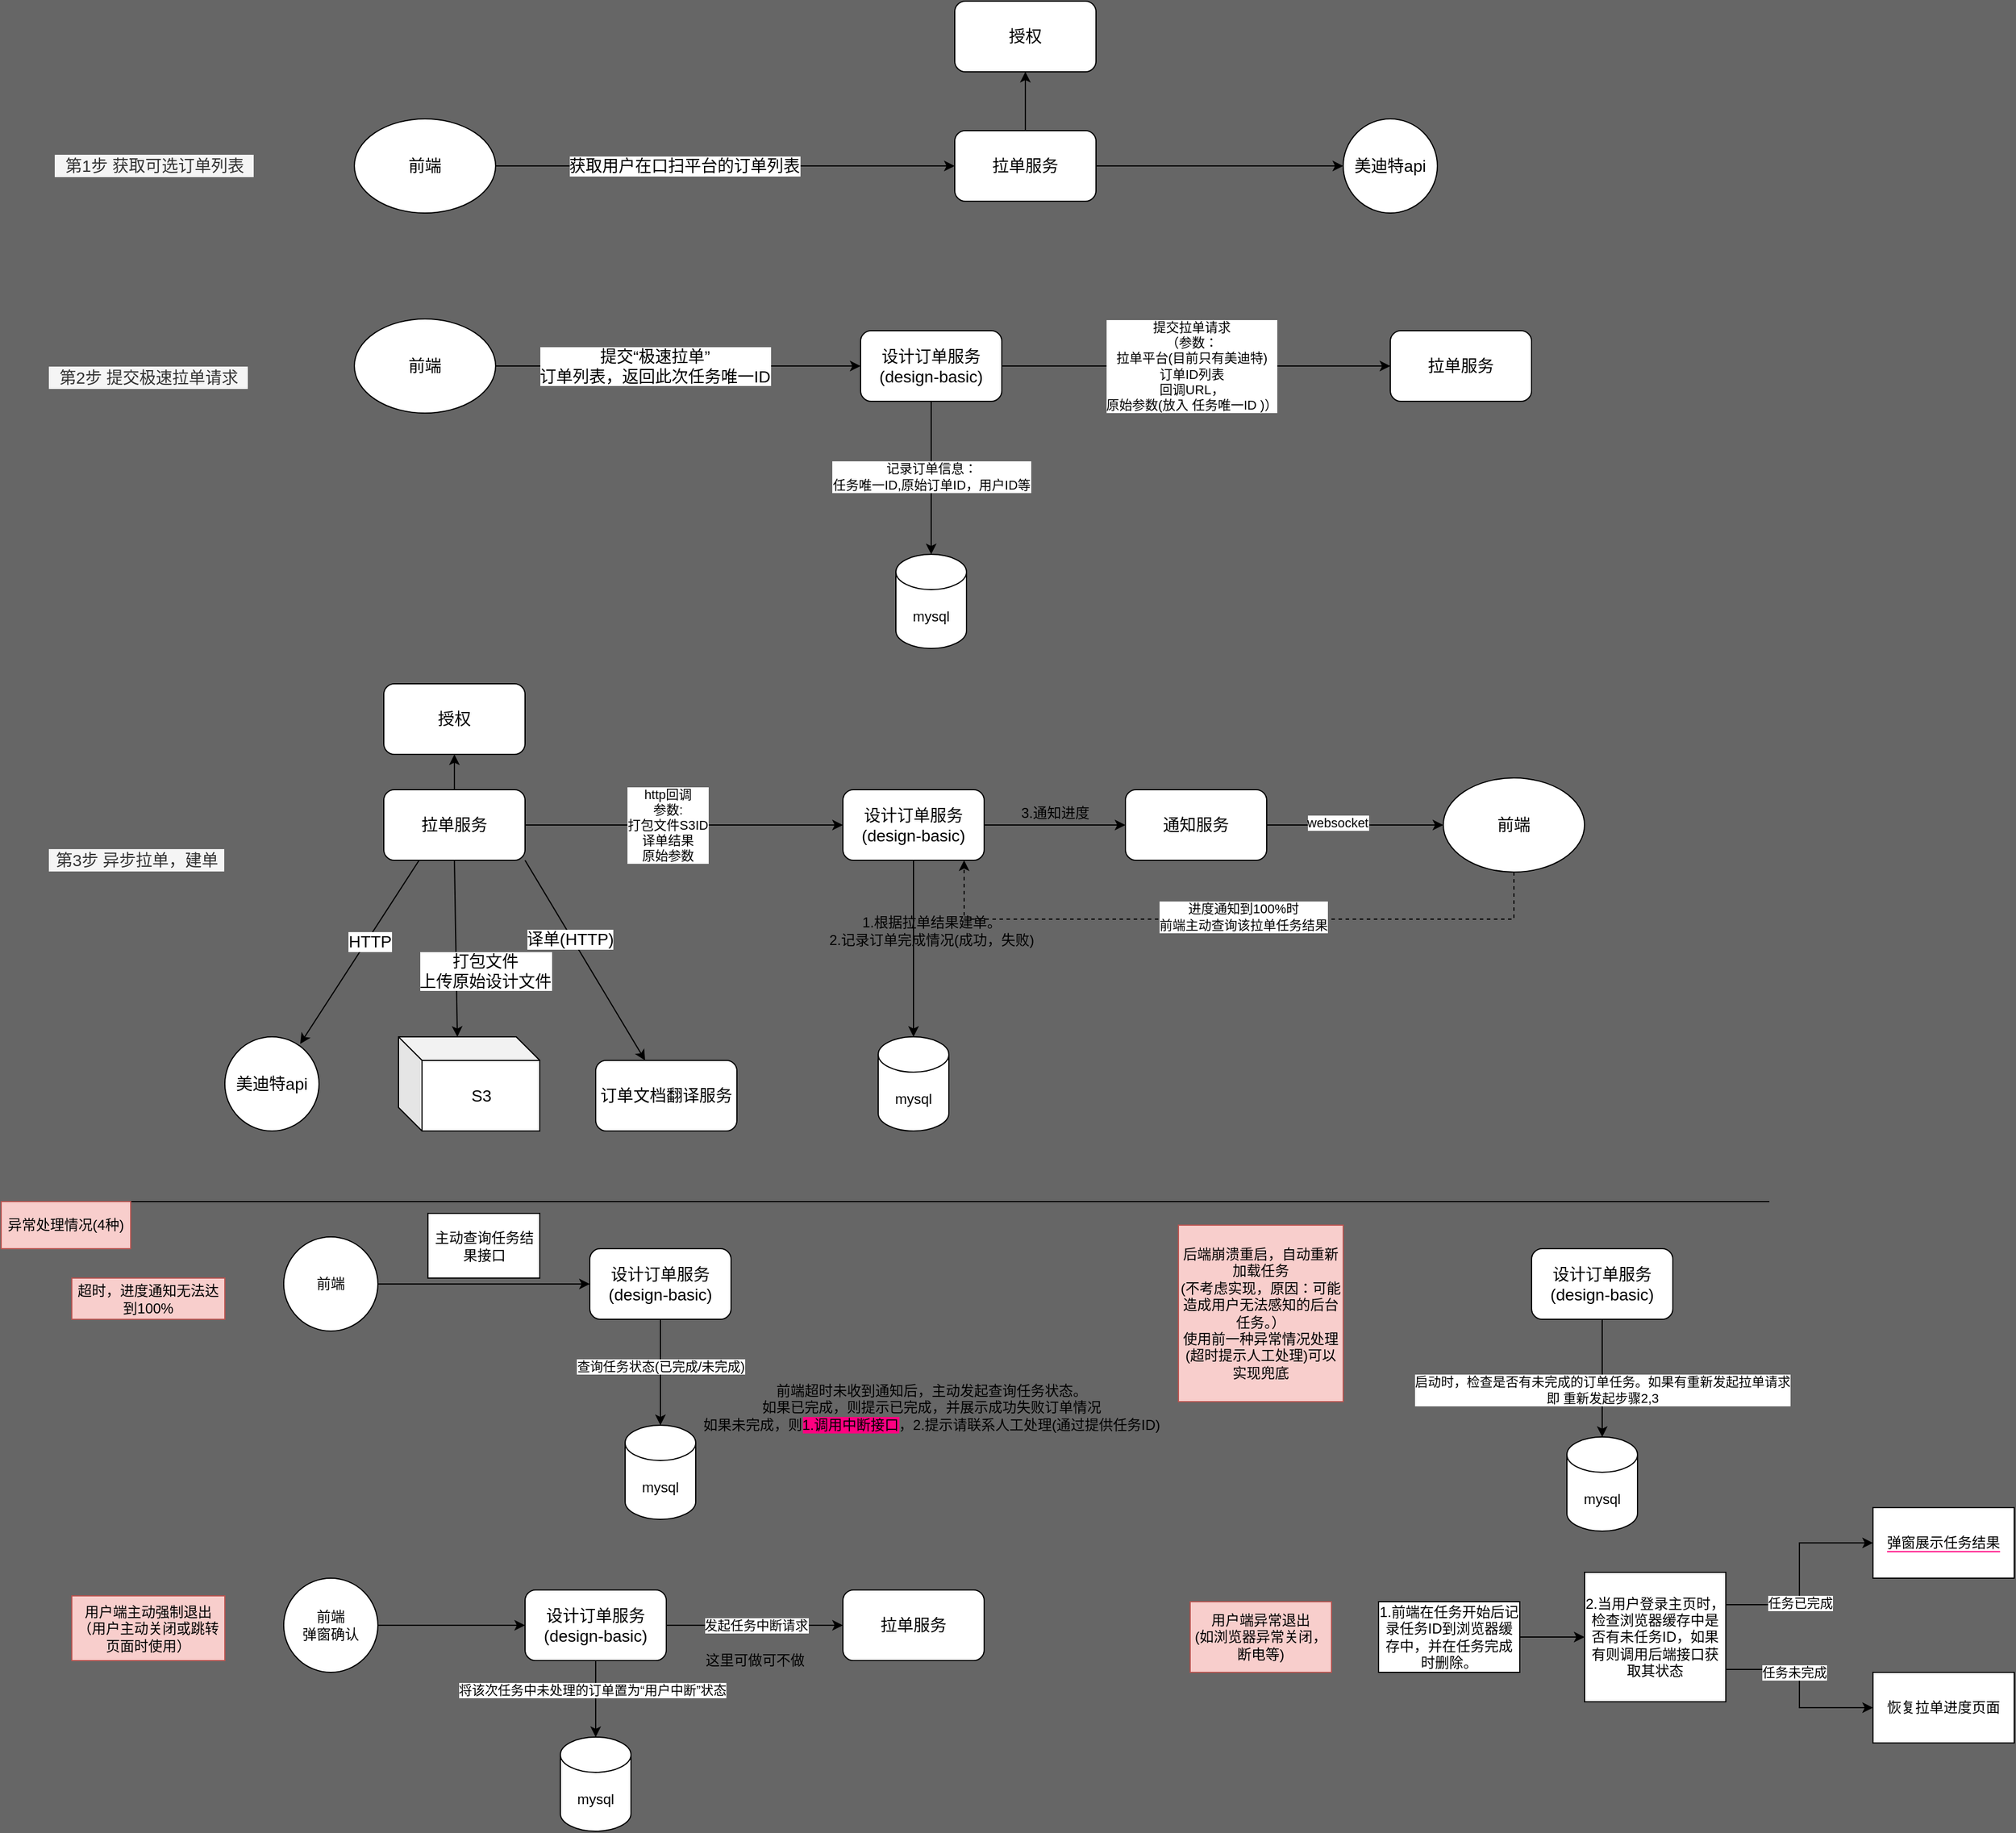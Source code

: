 <mxfile version="16.5.1" type="device"><diagram id="9yWvQZig7Qf8EMjkeLto" name="第 1 页"><mxGraphModel dx="2622" dy="865" grid="1" gridSize="10" guides="1" tooltips="1" connect="1" arrows="1" fold="1" page="1" pageScale="1" pageWidth="1200" pageHeight="1600" background="#666666" math="0" shadow="0"><root><mxCell id="0"/><mxCell id="1" parent="0"/><mxCell id="RaTDVjDrKIRLIssuibIN-9" style="edgeStyle=orthogonalEdgeStyle;rounded=0;orthogonalLoop=1;jettySize=auto;html=1;exitX=1;exitY=0.5;exitDx=0;exitDy=0;fontSize=14;" parent="1" source="RaTDVjDrKIRLIssuibIN-7" target="RaTDVjDrKIRLIssuibIN-8" edge="1"><mxGeometry relative="1" as="geometry"/></mxCell><mxCell id="RaTDVjDrKIRLIssuibIN-10" value="获取用户在口扫平台的订单列表" style="edgeLabel;html=1;align=center;verticalAlign=middle;resizable=0;points=[];fontSize=14;" parent="RaTDVjDrKIRLIssuibIN-9" vertex="1" connectable="0"><mxGeometry x="-0.253" y="-2" relative="1" as="geometry"><mxPoint x="14" y="-2" as="offset"/></mxGeometry></mxCell><mxCell id="RaTDVjDrKIRLIssuibIN-7" value="前端" style="ellipse;whiteSpace=wrap;html=1;fontSize=14;" parent="1" vertex="1"><mxGeometry x="-750" y="110" width="120" height="80" as="geometry"/></mxCell><mxCell id="RaTDVjDrKIRLIssuibIN-19" style="edgeStyle=orthogonalEdgeStyle;rounded=0;orthogonalLoop=1;jettySize=auto;html=1;exitX=1;exitY=0.5;exitDx=0;exitDy=0;fontSize=14;" parent="1" source="RaTDVjDrKIRLIssuibIN-8" target="RaTDVjDrKIRLIssuibIN-18" edge="1"><mxGeometry relative="1" as="geometry"/></mxCell><mxCell id="RaTDVjDrKIRLIssuibIN-26" style="edgeStyle=orthogonalEdgeStyle;rounded=0;orthogonalLoop=1;jettySize=auto;html=1;exitX=0.5;exitY=0;exitDx=0;exitDy=0;fontSize=14;" parent="1" source="RaTDVjDrKIRLIssuibIN-8" target="RaTDVjDrKIRLIssuibIN-27" edge="1"><mxGeometry relative="1" as="geometry"><mxPoint x="-180.158" y="80" as="targetPoint"/></mxGeometry></mxCell><mxCell id="RaTDVjDrKIRLIssuibIN-8" value="拉单服务" style="rounded=1;whiteSpace=wrap;html=1;fontSize=14;" parent="1" vertex="1"><mxGeometry x="-240" y="120" width="120" height="60" as="geometry"/></mxCell><mxCell id="RaTDVjDrKIRLIssuibIN-11" value="第1步 获取可选订单列表" style="text;html=1;align=center;verticalAlign=middle;resizable=0;points=[];autosize=1;fontSize=14;fillColor=#f5f5f5;fontColor=#333333;strokeColor=#666666;" parent="1" vertex="1"><mxGeometry x="-1005" y="140" width="170" height="20" as="geometry"/></mxCell><mxCell id="RaTDVjDrKIRLIssuibIN-14" style="edgeStyle=orthogonalEdgeStyle;rounded=0;orthogonalLoop=1;jettySize=auto;html=1;exitX=1;exitY=0.5;exitDx=0;exitDy=0;fontSize=14;" parent="1" source="RaTDVjDrKIRLIssuibIN-12" target="5aSPNyBRMRU2QDZWb8Dw-30" edge="1"><mxGeometry relative="1" as="geometry"><mxPoint x="-410" y="320" as="targetPoint"/></mxGeometry></mxCell><mxCell id="RaTDVjDrKIRLIssuibIN-15" value="提交“极速拉单”&lt;br&gt;订单列表，返回此次任务唯一ID" style="edgeLabel;html=1;align=center;verticalAlign=middle;resizable=0;points=[];fontSize=14;" parent="RaTDVjDrKIRLIssuibIN-14" vertex="1" connectable="0"><mxGeometry x="-0.624" y="3" relative="1" as="geometry"><mxPoint x="76" y="3" as="offset"/></mxGeometry></mxCell><mxCell id="RaTDVjDrKIRLIssuibIN-12" value="前端" style="ellipse;whiteSpace=wrap;html=1;fontSize=14;" parent="1" vertex="1"><mxGeometry x="-750" y="280" width="120" height="80" as="geometry"/></mxCell><mxCell id="RaTDVjDrKIRLIssuibIN-16" value="第2步 提交极速拉单请求" style="text;html=1;align=center;verticalAlign=middle;resizable=0;points=[];autosize=1;fontSize=14;fillColor=#f5f5f5;fontColor=#333333;strokeColor=#666666;" parent="1" vertex="1"><mxGeometry x="-1010" y="320" width="170" height="20" as="geometry"/></mxCell><mxCell id="RaTDVjDrKIRLIssuibIN-18" value="美迪特api" style="ellipse;whiteSpace=wrap;html=1;aspect=fixed;fontSize=14;" parent="1" vertex="1"><mxGeometry x="90" y="110" width="80" height="80" as="geometry"/></mxCell><mxCell id="RaTDVjDrKIRLIssuibIN-27" value="授权" style="rounded=1;whiteSpace=wrap;html=1;fontSize=14;" parent="1" vertex="1"><mxGeometry x="-239.998" y="10" width="120" height="60" as="geometry"/></mxCell><mxCell id="RaTDVjDrKIRLIssuibIN-39" value="订单文档翻译服务" style="rounded=1;whiteSpace=wrap;html=1;fontSize=14;" parent="1" vertex="1"><mxGeometry x="-545" y="910" width="120" height="60" as="geometry"/></mxCell><mxCell id="RaTDVjDrKIRLIssuibIN-42" style="edgeStyle=none;rounded=0;orthogonalLoop=1;jettySize=auto;html=1;entryX=0.8;entryY=0.075;entryDx=0;entryDy=0;endArrow=classic;endFill=1;fontSize=14;exitX=0.25;exitY=1;exitDx=0;exitDy=0;entryPerimeter=0;" parent="1" source="RaTDVjDrKIRLIssuibIN-46" target="RaTDVjDrKIRLIssuibIN-52" edge="1"><mxGeometry relative="1" as="geometry"><mxPoint x="-602.5" y="690" as="sourcePoint"/><mxPoint x="-212.5" y="600" as="targetPoint"/></mxGeometry></mxCell><mxCell id="RaTDVjDrKIRLIssuibIN-58" value="HTTP" style="edgeLabel;html=1;align=center;verticalAlign=middle;resizable=0;points=[];fontSize=14;" parent="RaTDVjDrKIRLIssuibIN-42" vertex="1" connectable="0"><mxGeometry x="-0.129" y="2" relative="1" as="geometry"><mxPoint as="offset"/></mxGeometry></mxCell><mxCell id="RaTDVjDrKIRLIssuibIN-44" style="edgeStyle=none;rounded=0;orthogonalLoop=1;jettySize=auto;html=1;exitX=0.5;exitY=1;exitDx=0;exitDy=0;entryX=0;entryY=0;entryDx=50;entryDy=0;entryPerimeter=0;endArrow=classic;endFill=1;fontSize=14;" parent="1" source="RaTDVjDrKIRLIssuibIN-46" target="RaTDVjDrKIRLIssuibIN-53" edge="1"><mxGeometry relative="1" as="geometry"/></mxCell><mxCell id="RaTDVjDrKIRLIssuibIN-45" value="打包文件&lt;br&gt;上传原始设计文件" style="edgeLabel;html=1;align=center;verticalAlign=middle;resizable=0;points=[];fontSize=14;rotation=0;" parent="RaTDVjDrKIRLIssuibIN-44" vertex="1" connectable="0"><mxGeometry x="-0.325" y="2" relative="1" as="geometry"><mxPoint x="23" y="43" as="offset"/></mxGeometry></mxCell><mxCell id="RaTDVjDrKIRLIssuibIN-57" style="edgeStyle=orthogonalEdgeStyle;rounded=0;orthogonalLoop=1;jettySize=auto;html=1;exitX=0.5;exitY=0;exitDx=0;exitDy=0;entryX=0.5;entryY=1;entryDx=0;entryDy=0;fontSize=14;" parent="1" source="RaTDVjDrKIRLIssuibIN-46" target="RaTDVjDrKIRLIssuibIN-56" edge="1"><mxGeometry relative="1" as="geometry"/></mxCell><mxCell id="Q45IChkm24YLhjke3Y3F-1" style="rounded=0;orthogonalLoop=1;jettySize=auto;html=1;exitX=1;exitY=1;exitDx=0;exitDy=0;" parent="1" source="RaTDVjDrKIRLIssuibIN-46" target="RaTDVjDrKIRLIssuibIN-39" edge="1"><mxGeometry relative="1" as="geometry"/></mxCell><mxCell id="Q45IChkm24YLhjke3Y3F-2" value="&lt;span style=&quot;font-size: 14px&quot;&gt;译单(HTTP)&lt;/span&gt;" style="edgeLabel;html=1;align=center;verticalAlign=middle;resizable=0;points=[];" parent="Q45IChkm24YLhjke3Y3F-1" vertex="1" connectable="0"><mxGeometry x="-0.227" y="-2" relative="1" as="geometry"><mxPoint as="offset"/></mxGeometry></mxCell><mxCell id="5aSPNyBRMRU2QDZWb8Dw-34" style="edgeStyle=orthogonalEdgeStyle;rounded=0;orthogonalLoop=1;jettySize=auto;html=1;exitX=1;exitY=0.5;exitDx=0;exitDy=0;entryX=0;entryY=0.5;entryDx=0;entryDy=0;" parent="1" source="RaTDVjDrKIRLIssuibIN-46" target="8hMgPVlg5AtVkgwQYnHW-5" edge="1"><mxGeometry relative="1" as="geometry"><mxPoint x="-385" y="710" as="targetPoint"/></mxGeometry></mxCell><mxCell id="5aSPNyBRMRU2QDZWb8Dw-40" value="http回调&lt;br&gt;参数:&lt;br&gt;打包文件S3ID&lt;br&gt;译单结果&lt;br&gt;原始参数" style="edgeLabel;html=1;align=center;verticalAlign=middle;resizable=0;points=[];" parent="5aSPNyBRMRU2QDZWb8Dw-34" vertex="1" connectable="0"><mxGeometry x="-0.324" y="-2" relative="1" as="geometry"><mxPoint x="29" y="-2" as="offset"/></mxGeometry></mxCell><mxCell id="RaTDVjDrKIRLIssuibIN-46" value="拉单服务" style="rounded=1;whiteSpace=wrap;html=1;fontSize=14;" parent="1" vertex="1"><mxGeometry x="-725" y="680" width="120" height="60" as="geometry"/></mxCell><mxCell id="RaTDVjDrKIRLIssuibIN-52" value="美迪特api" style="ellipse;whiteSpace=wrap;html=1;aspect=fixed;fontSize=14;" parent="1" vertex="1"><mxGeometry x="-860" y="890" width="80" height="80" as="geometry"/></mxCell><mxCell id="RaTDVjDrKIRLIssuibIN-53" value="S3" style="shape=cube;whiteSpace=wrap;html=1;boundedLbl=1;backgroundOutline=1;darkOpacity=0.05;darkOpacity2=0.1;fontSize=14;" parent="1" vertex="1"><mxGeometry x="-712.5" y="890" width="120" height="80" as="geometry"/></mxCell><mxCell id="RaTDVjDrKIRLIssuibIN-56" value="授权" style="rounded=1;whiteSpace=wrap;html=1;fontSize=14;" parent="1" vertex="1"><mxGeometry x="-724.998" y="590" width="120" height="60" as="geometry"/></mxCell><mxCell id="5aSPNyBRMRU2QDZWb8Dw-17" value="第3步 异步拉单，建单" style="text;html=1;align=center;verticalAlign=middle;resizable=0;points=[];autosize=1;fontSize=14;fillColor=#f5f5f5;fontColor=#333333;strokeColor=#666666;" parent="1" vertex="1"><mxGeometry x="-1010" y="730" width="150" height="20" as="geometry"/></mxCell><mxCell id="8hMgPVlg5AtVkgwQYnHW-3" style="edgeStyle=orthogonalEdgeStyle;rounded=0;orthogonalLoop=1;jettySize=auto;html=1;exitX=1;exitY=0.5;exitDx=0;exitDy=0;entryX=0;entryY=0.5;entryDx=0;entryDy=0;" parent="1" source="5aSPNyBRMRU2QDZWb8Dw-30" target="8hMgPVlg5AtVkgwQYnHW-2" edge="1"><mxGeometry relative="1" as="geometry"/></mxCell><mxCell id="8hMgPVlg5AtVkgwQYnHW-4" value="提交拉单请求&lt;br&gt;（参数：&lt;br&gt;拉单平台(目前只有美迪特)&lt;br&gt;订单ID列表&lt;br&gt;回调URL，&lt;br&gt;原始参数(放入 任务唯一ID )）" style="edgeLabel;html=1;align=center;verticalAlign=middle;resizable=0;points=[];" parent="8hMgPVlg5AtVkgwQYnHW-3" vertex="1" connectable="0"><mxGeometry x="-0.3" y="1" relative="1" as="geometry"><mxPoint x="45" y="1" as="offset"/></mxGeometry></mxCell><mxCell id="2WhwixFh_SSXkDW1WLqh-7" style="edgeStyle=orthogonalEdgeStyle;rounded=0;orthogonalLoop=1;jettySize=auto;html=1;exitX=0.5;exitY=1;exitDx=0;exitDy=0;entryX=0.5;entryY=0;entryDx=0;entryDy=0;entryPerimeter=0;" parent="1" source="5aSPNyBRMRU2QDZWb8Dw-30" target="2WhwixFh_SSXkDW1WLqh-8" edge="1"><mxGeometry relative="1" as="geometry"><mxPoint x="-260" y="400" as="targetPoint"/></mxGeometry></mxCell><mxCell id="2WhwixFh_SSXkDW1WLqh-9" value="记录订单信息：&lt;br&gt;任务唯一ID,原始订单ID，用户ID等" style="edgeLabel;html=1;align=center;verticalAlign=middle;resizable=0;points=[];" parent="2WhwixFh_SSXkDW1WLqh-7" vertex="1" connectable="0"><mxGeometry x="0.331" y="-1" relative="1" as="geometry"><mxPoint x="1" y="-23" as="offset"/></mxGeometry></mxCell><mxCell id="5aSPNyBRMRU2QDZWb8Dw-30" value="设计订单服务&lt;br&gt;(design-basic)" style="rounded=1;whiteSpace=wrap;html=1;fontSize=14;" parent="1" vertex="1"><mxGeometry x="-320" y="290" width="120" height="60" as="geometry"/></mxCell><mxCell id="5aSPNyBRMRU2QDZWb8Dw-36" style="edgeStyle=orthogonalEdgeStyle;rounded=0;orthogonalLoop=1;jettySize=auto;html=1;exitX=1;exitY=0.5;exitDx=0;exitDy=0;" parent="1" source="5aSPNyBRMRU2QDZWb8Dw-35" target="5aSPNyBRMRU2QDZWb8Dw-38" edge="1"><mxGeometry relative="1" as="geometry"><mxPoint x="-45" y="710" as="targetPoint"/></mxGeometry></mxCell><mxCell id="ua94H_Pu53XBOOnGWErQ-1" value="websocket" style="edgeLabel;html=1;align=center;verticalAlign=middle;resizable=0;points=[];" parent="5aSPNyBRMRU2QDZWb8Dw-36" vertex="1" connectable="0"><mxGeometry x="-0.2" y="2" relative="1" as="geometry"><mxPoint as="offset"/></mxGeometry></mxCell><mxCell id="5aSPNyBRMRU2QDZWb8Dw-35" value="通知服务" style="rounded=1;whiteSpace=wrap;html=1;fontSize=14;" parent="1" vertex="1"><mxGeometry x="-95" y="680" width="120" height="60" as="geometry"/></mxCell><mxCell id="66yLWzG8hYpF9_KmN75Y-1" style="edgeStyle=orthogonalEdgeStyle;rounded=0;orthogonalLoop=1;jettySize=auto;html=1;exitX=0.5;exitY=1;exitDx=0;exitDy=0;entryX=0.858;entryY=1;entryDx=0;entryDy=0;dashed=1;entryPerimeter=0;" parent="1" source="5aSPNyBRMRU2QDZWb8Dw-38" target="8hMgPVlg5AtVkgwQYnHW-5" edge="1"><mxGeometry relative="1" as="geometry"><Array as="points"><mxPoint x="235" y="790"/><mxPoint x="-232" y="790"/></Array></mxGeometry></mxCell><mxCell id="66yLWzG8hYpF9_KmN75Y-2" value="进度通知到100%时&lt;br&gt;前端主动查询该拉单任务结果" style="edgeLabel;html=1;align=center;verticalAlign=middle;resizable=0;points=[];" parent="66yLWzG8hYpF9_KmN75Y-1" vertex="1" connectable="0"><mxGeometry x="-0.253" y="-2" relative="1" as="geometry"><mxPoint x="-62" as="offset"/></mxGeometry></mxCell><mxCell id="5aSPNyBRMRU2QDZWb8Dw-38" value="前端" style="ellipse;whiteSpace=wrap;html=1;fontSize=14;" parent="1" vertex="1"><mxGeometry x="175" y="670" width="120" height="80" as="geometry"/></mxCell><mxCell id="8hMgPVlg5AtVkgwQYnHW-2" value="拉单服务" style="rounded=1;whiteSpace=wrap;html=1;fontSize=14;" parent="1" vertex="1"><mxGeometry x="130" y="290" width="120" height="60" as="geometry"/></mxCell><mxCell id="8hMgPVlg5AtVkgwQYnHW-6" style="edgeStyle=orthogonalEdgeStyle;rounded=0;orthogonalLoop=1;jettySize=auto;html=1;exitX=1;exitY=0.5;exitDx=0;exitDy=0;" parent="1" source="8hMgPVlg5AtVkgwQYnHW-5" target="5aSPNyBRMRU2QDZWb8Dw-35" edge="1"><mxGeometry relative="1" as="geometry"/></mxCell><mxCell id="2WhwixFh_SSXkDW1WLqh-11" value="" style="edgeStyle=orthogonalEdgeStyle;rounded=0;orthogonalLoop=1;jettySize=auto;html=1;" parent="1" source="8hMgPVlg5AtVkgwQYnHW-5" target="2WhwixFh_SSXkDW1WLqh-10" edge="1"><mxGeometry relative="1" as="geometry"/></mxCell><mxCell id="8hMgPVlg5AtVkgwQYnHW-5" value="设计订单服务&lt;br&gt;(design-basic)" style="rounded=1;whiteSpace=wrap;html=1;fontSize=14;" parent="1" vertex="1"><mxGeometry x="-335" y="680" width="120" height="60" as="geometry"/></mxCell><mxCell id="8hMgPVlg5AtVkgwQYnHW-11" value="1.根据拉单结果建单。&lt;br&gt;2.记录订单完成情况(成功，失败)" style="text;html=1;align=center;verticalAlign=middle;resizable=0;points=[];autosize=1;strokeColor=none;fillColor=none;" parent="1" vertex="1"><mxGeometry x="-355" y="785" width="190" height="30" as="geometry"/></mxCell><mxCell id="8hMgPVlg5AtVkgwQYnHW-12" value="3.通知进度" style="text;html=1;align=center;verticalAlign=middle;resizable=0;points=[];autosize=1;strokeColor=none;fillColor=none;" parent="1" vertex="1"><mxGeometry x="-190" y="690" width="70" height="20" as="geometry"/></mxCell><mxCell id="2WhwixFh_SSXkDW1WLqh-8" value="&lt;span&gt;mysql&lt;/span&gt;" style="shape=cylinder3;whiteSpace=wrap;html=1;boundedLbl=1;backgroundOutline=1;size=15;" parent="1" vertex="1"><mxGeometry x="-290" y="480" width="60" height="80" as="geometry"/></mxCell><mxCell id="2WhwixFh_SSXkDW1WLqh-10" value="&lt;span&gt;mysql&lt;/span&gt;" style="shape=cylinder3;whiteSpace=wrap;html=1;boundedLbl=1;backgroundOutline=1;size=15;" parent="1" vertex="1"><mxGeometry x="-305" y="890" width="60" height="80" as="geometry"/></mxCell><mxCell id="2WhwixFh_SSXkDW1WLqh-12" value="" style="endArrow=none;html=1;rounded=0;" parent="1" edge="1"><mxGeometry width="50" height="50" relative="1" as="geometry"><mxPoint x="-1050" y="1030" as="sourcePoint"/><mxPoint x="452" y="1030" as="targetPoint"/></mxGeometry></mxCell><mxCell id="2WhwixFh_SSXkDW1WLqh-16" value="用户端主动强制退出&lt;br&gt;（用户主动关闭或跳转页面时使用）" style="rounded=0;whiteSpace=wrap;html=1;fillColor=#f8cecc;strokeColor=#b85450;" parent="1" vertex="1"><mxGeometry x="-990" y="1365" width="130" height="55" as="geometry"/></mxCell><mxCell id="2WhwixFh_SSXkDW1WLqh-19" style="edgeStyle=orthogonalEdgeStyle;rounded=0;orthogonalLoop=1;jettySize=auto;html=1;exitX=1;exitY=0.5;exitDx=0;exitDy=0;" parent="1" source="2WhwixFh_SSXkDW1WLqh-18" target="2WhwixFh_SSXkDW1WLqh-21" edge="1"><mxGeometry relative="1" as="geometry"><mxPoint x="-570" y="1390" as="targetPoint"/></mxGeometry></mxCell><mxCell id="2WhwixFh_SSXkDW1WLqh-18" value="前端&lt;br&gt;弹窗确认" style="ellipse;whiteSpace=wrap;html=1;aspect=fixed;" parent="1" vertex="1"><mxGeometry x="-810" y="1350" width="80" height="80" as="geometry"/></mxCell><mxCell id="2WhwixFh_SSXkDW1WLqh-24" style="edgeStyle=orthogonalEdgeStyle;rounded=0;orthogonalLoop=1;jettySize=auto;html=1;exitX=1;exitY=0.5;exitDx=0;exitDy=0;" parent="1" source="2WhwixFh_SSXkDW1WLqh-21" target="2WhwixFh_SSXkDW1WLqh-23" edge="1"><mxGeometry relative="1" as="geometry"/></mxCell><mxCell id="2WhwixFh_SSXkDW1WLqh-28" value="发起任务中断请求" style="edgeLabel;html=1;align=center;verticalAlign=middle;resizable=0;points=[];" parent="2WhwixFh_SSXkDW1WLqh-24" vertex="1" connectable="0"><mxGeometry x="-0.288" y="2" relative="1" as="geometry"><mxPoint x="22" y="2" as="offset"/></mxGeometry></mxCell><mxCell id="2WhwixFh_SSXkDW1WLqh-25" style="edgeStyle=orthogonalEdgeStyle;rounded=0;orthogonalLoop=1;jettySize=auto;html=1;exitX=0.5;exitY=1;exitDx=0;exitDy=0;" parent="1" source="2WhwixFh_SSXkDW1WLqh-21" target="2WhwixFh_SSXkDW1WLqh-26" edge="1"><mxGeometry relative="1" as="geometry"><mxPoint x="-545" y="1495" as="targetPoint"/><Array as="points"><mxPoint x="-545" y="1445"/><mxPoint x="-545" y="1445"/></Array></mxGeometry></mxCell><mxCell id="2WhwixFh_SSXkDW1WLqh-27" value="将该次任务中未处理的订单置为“用户中断”状态" style="edgeLabel;html=1;align=center;verticalAlign=middle;resizable=0;points=[];" parent="2WhwixFh_SSXkDW1WLqh-25" vertex="1" connectable="0"><mxGeometry x="-0.247" y="-3" relative="1" as="geometry"><mxPoint as="offset"/></mxGeometry></mxCell><mxCell id="2WhwixFh_SSXkDW1WLqh-21" value="设计订单服务&lt;br&gt;(design-basic)" style="rounded=1;whiteSpace=wrap;html=1;fontSize=14;" parent="1" vertex="1"><mxGeometry x="-605" y="1360" width="120" height="60" as="geometry"/></mxCell><mxCell id="2WhwixFh_SSXkDW1WLqh-23" value="拉单服务" style="rounded=1;whiteSpace=wrap;html=1;fontSize=14;" parent="1" vertex="1"><mxGeometry x="-335" y="1360" width="120" height="60" as="geometry"/></mxCell><mxCell id="2WhwixFh_SSXkDW1WLqh-26" value="mysql" style="shape=cylinder3;whiteSpace=wrap;html=1;boundedLbl=1;backgroundOutline=1;size=15;" parent="1" vertex="1"><mxGeometry x="-575" y="1485" width="60" height="80" as="geometry"/></mxCell><mxCell id="2WhwixFh_SSXkDW1WLqh-45" value="主动查询任务结果接口" style="rounded=0;whiteSpace=wrap;html=1;" parent="1" vertex="1"><mxGeometry x="-687.5" y="1040" width="95" height="55" as="geometry"/></mxCell><mxCell id="2WhwixFh_SSXkDW1WLqh-46" style="edgeStyle=orthogonalEdgeStyle;rounded=0;orthogonalLoop=1;jettySize=auto;html=1;exitX=1;exitY=0.5;exitDx=0;exitDy=0;" parent="1" source="2WhwixFh_SSXkDW1WLqh-47" target="2WhwixFh_SSXkDW1WLqh-50" edge="1"><mxGeometry relative="1" as="geometry"/></mxCell><mxCell id="2WhwixFh_SSXkDW1WLqh-47" value="前端" style="ellipse;whiteSpace=wrap;html=1;aspect=fixed;" parent="1" vertex="1"><mxGeometry x="-810" y="1060" width="80" height="80" as="geometry"/></mxCell><mxCell id="2WhwixFh_SSXkDW1WLqh-48" style="edgeStyle=orthogonalEdgeStyle;rounded=0;orthogonalLoop=1;jettySize=auto;html=1;exitX=0.5;exitY=1;exitDx=0;exitDy=0;entryX=0.5;entryY=0;entryDx=0;entryDy=0;entryPerimeter=0;" parent="1" source="2WhwixFh_SSXkDW1WLqh-50" target="2WhwixFh_SSXkDW1WLqh-51" edge="1"><mxGeometry relative="1" as="geometry"/></mxCell><mxCell id="2WhwixFh_SSXkDW1WLqh-49" value="查询任务状态(已完成/未完成)" style="edgeLabel;html=1;align=center;verticalAlign=middle;resizable=0;points=[];" parent="2WhwixFh_SSXkDW1WLqh-48" vertex="1" connectable="0"><mxGeometry x="-0.289" y="-1" relative="1" as="geometry"><mxPoint x="1" y="8" as="offset"/></mxGeometry></mxCell><mxCell id="2WhwixFh_SSXkDW1WLqh-50" value="&lt;span style=&quot;font-size: 14px&quot;&gt;设计订单服务&lt;/span&gt;&lt;br style=&quot;font-size: 14px&quot;&gt;&lt;span style=&quot;font-size: 14px&quot;&gt;(design-basic)&lt;/span&gt;" style="rounded=1;whiteSpace=wrap;html=1;" parent="1" vertex="1"><mxGeometry x="-550" y="1070" width="120" height="60" as="geometry"/></mxCell><mxCell id="2WhwixFh_SSXkDW1WLqh-51" value="mysql" style="shape=cylinder3;whiteSpace=wrap;html=1;boundedLbl=1;backgroundOutline=1;size=15;" parent="1" vertex="1"><mxGeometry x="-520" y="1220" width="60" height="80" as="geometry"/></mxCell><mxCell id="2WhwixFh_SSXkDW1WLqh-54" value="前端超时未收到通知后，主动发起查询任务状态。&lt;br&gt;如果已完成，则提示已完成，并展示成功失败订单情况&lt;br&gt;如果未完成，则&lt;span style=&quot;background-color: rgb(255 , 0 , 128)&quot;&gt;1.调用中断接口&lt;/span&gt;，2.提示请联系人工处理(通过提供任务ID)" style="text;html=1;align=center;verticalAlign=middle;resizable=0;points=[];autosize=1;strokeColor=none;fillColor=none;" parent="1" vertex="1"><mxGeometry x="-460" y="1180" width="400" height="50" as="geometry"/></mxCell><mxCell id="2WhwixFh_SSXkDW1WLqh-55" value="后端崩溃重启，自动重新加载任务&lt;br&gt;(不考虑实现，原因：可能造成用户无法感知的后台任务。）&lt;br&gt;使用前一种异常情况处理(超时提示人工处理)可以实现兜底" style="rounded=0;whiteSpace=wrap;html=1;fillColor=#f8cecc;strokeColor=#b85450;" parent="1" vertex="1"><mxGeometry x="-50" y="1050" width="140" height="150" as="geometry"/></mxCell><mxCell id="2WhwixFh_SSXkDW1WLqh-62" style="edgeStyle=orthogonalEdgeStyle;rounded=0;orthogonalLoop=1;jettySize=auto;html=1;exitX=0.5;exitY=1;exitDx=0;exitDy=0;" parent="1" source="2WhwixFh_SSXkDW1WLqh-59" target="2WhwixFh_SSXkDW1WLqh-63" edge="1"><mxGeometry relative="1" as="geometry"><mxPoint x="310" y="1220" as="targetPoint"/></mxGeometry></mxCell><mxCell id="2WhwixFh_SSXkDW1WLqh-65" value="启动时，检查是否有未完成的订单任务。如果有重新发起拉单请求&lt;br&gt;即 重新发起步骤2,3" style="edgeLabel;html=1;align=center;verticalAlign=middle;resizable=0;points=[];" parent="2WhwixFh_SSXkDW1WLqh-62" vertex="1" connectable="0"><mxGeometry x="0.2" relative="1" as="geometry"><mxPoint as="offset"/></mxGeometry></mxCell><mxCell id="2WhwixFh_SSXkDW1WLqh-59" value="&lt;span style=&quot;font-size: 14px&quot;&gt;设计订单服务&lt;/span&gt;&lt;br style=&quot;font-size: 14px&quot;&gt;&lt;span style=&quot;font-size: 14px&quot;&gt;(design-basic)&lt;/span&gt;" style="rounded=1;whiteSpace=wrap;html=1;" parent="1" vertex="1"><mxGeometry x="250" y="1070" width="120" height="60" as="geometry"/></mxCell><mxCell id="2WhwixFh_SSXkDW1WLqh-63" value="&lt;span&gt;mysql&lt;/span&gt;" style="shape=cylinder3;whiteSpace=wrap;html=1;boundedLbl=1;backgroundOutline=1;size=15;" parent="1" vertex="1"><mxGeometry x="280" y="1230" width="60" height="80" as="geometry"/></mxCell><mxCell id="wg9OmBhR8JgR-DqjOBfv-1" value="这里可做可不做" style="text;html=1;align=center;verticalAlign=middle;resizable=0;points=[];autosize=1;strokeColor=none;fillColor=none;" parent="1" vertex="1"><mxGeometry x="-460" y="1410" width="100" height="20" as="geometry"/></mxCell><mxCell id="66yLWzG8hYpF9_KmN75Y-6" value="&lt;span&gt;超时，进度通知无法达到100%&lt;/span&gt;" style="rounded=0;whiteSpace=wrap;html=1;fillColor=#f8cecc;strokeColor=#b85450;" parent="1" vertex="1"><mxGeometry x="-990" y="1095" width="130" height="35" as="geometry"/></mxCell><mxCell id="66yLWzG8hYpF9_KmN75Y-8" value="异常处理情况(4种)" style="rounded=0;whiteSpace=wrap;html=1;fillColor=#f8cecc;strokeColor=#b85450;" parent="1" vertex="1"><mxGeometry x="-1050" y="1030" width="110" height="40" as="geometry"/></mxCell><mxCell id="66yLWzG8hYpF9_KmN75Y-10" value="用户端异常退出&lt;br&gt;(如浏览器异常关闭，断电等)" style="rounded=0;whiteSpace=wrap;html=1;fillColor=#f8cecc;strokeColor=#b85450;" parent="1" vertex="1"><mxGeometry x="-40" y="1370" width="120" height="60" as="geometry"/></mxCell><mxCell id="66yLWzG8hYpF9_KmN75Y-14" style="edgeStyle=orthogonalEdgeStyle;rounded=0;orthogonalLoop=1;jettySize=auto;html=1;exitX=1;exitY=0.5;exitDx=0;exitDy=0;entryX=0;entryY=0.5;entryDx=0;entryDy=0;" parent="1" source="66yLWzG8hYpF9_KmN75Y-12" target="66yLWzG8hYpF9_KmN75Y-13" edge="1"><mxGeometry relative="1" as="geometry"/></mxCell><mxCell id="66yLWzG8hYpF9_KmN75Y-12" value="1.前端在任务开始后记录任务ID到浏览器缓存中，并在任务完成时删除。" style="rounded=0;whiteSpace=wrap;html=1;" parent="1" vertex="1"><mxGeometry x="120" y="1370" width="120" height="60" as="geometry"/></mxCell><mxCell id="jTqP5C8yLmvWubkoYLmw-3" style="edgeStyle=orthogonalEdgeStyle;rounded=0;orthogonalLoop=1;jettySize=auto;html=1;exitX=1;exitY=0.25;exitDx=0;exitDy=0;entryX=0;entryY=0.5;entryDx=0;entryDy=0;" edge="1" parent="1" source="66yLWzG8hYpF9_KmN75Y-13" target="jTqP5C8yLmvWubkoYLmw-5"><mxGeometry relative="1" as="geometry"><mxPoint x="540" y="1350" as="targetPoint"/></mxGeometry></mxCell><mxCell id="jTqP5C8yLmvWubkoYLmw-4" value="任务已完成" style="edgeLabel;html=1;align=center;verticalAlign=middle;resizable=0;points=[];" vertex="1" connectable="0" parent="jTqP5C8yLmvWubkoYLmw-3"><mxGeometry x="-0.268" relative="1" as="geometry"><mxPoint y="1" as="offset"/></mxGeometry></mxCell><mxCell id="jTqP5C8yLmvWubkoYLmw-7" style="edgeStyle=orthogonalEdgeStyle;rounded=0;orthogonalLoop=1;jettySize=auto;html=1;exitX=1;exitY=0.75;exitDx=0;exitDy=0;entryX=0;entryY=0.5;entryDx=0;entryDy=0;" edge="1" parent="1" source="66yLWzG8hYpF9_KmN75Y-13" target="jTqP5C8yLmvWubkoYLmw-6"><mxGeometry relative="1" as="geometry"/></mxCell><mxCell id="jTqP5C8yLmvWubkoYLmw-8" value="任务未完成" style="edgeLabel;html=1;align=center;verticalAlign=middle;resizable=0;points=[];" vertex="1" connectable="0" parent="jTqP5C8yLmvWubkoYLmw-7"><mxGeometry x="-0.264" y="-1" relative="1" as="geometry"><mxPoint y="1" as="offset"/></mxGeometry></mxCell><mxCell id="66yLWzG8hYpF9_KmN75Y-13" value="2.当用户登录主页时，检查浏览器缓存中是否有未任务ID，如果有则调用后端接口获取其状态" style="rounded=0;whiteSpace=wrap;html=1;" parent="1" vertex="1"><mxGeometry x="295" y="1345" width="120" height="110" as="geometry"/></mxCell><mxCell id="jTqP5C8yLmvWubkoYLmw-5" value="&lt;span style=&quot;background-color: rgb(255 , 255 , 255)&quot;&gt;弹窗展示任务结果&lt;/span&gt;" style="rounded=0;whiteSpace=wrap;html=1;labelBackgroundColor=#FF0080;" vertex="1" parent="1"><mxGeometry x="540" y="1290" width="120" height="60" as="geometry"/></mxCell><mxCell id="jTqP5C8yLmvWubkoYLmw-6" value="恢复拉单进度页面" style="rounded=0;whiteSpace=wrap;html=1;labelBackgroundColor=#FFFFFF;" vertex="1" parent="1"><mxGeometry x="540" y="1430" width="120" height="60" as="geometry"/></mxCell></root></mxGraphModel></diagram></mxfile>